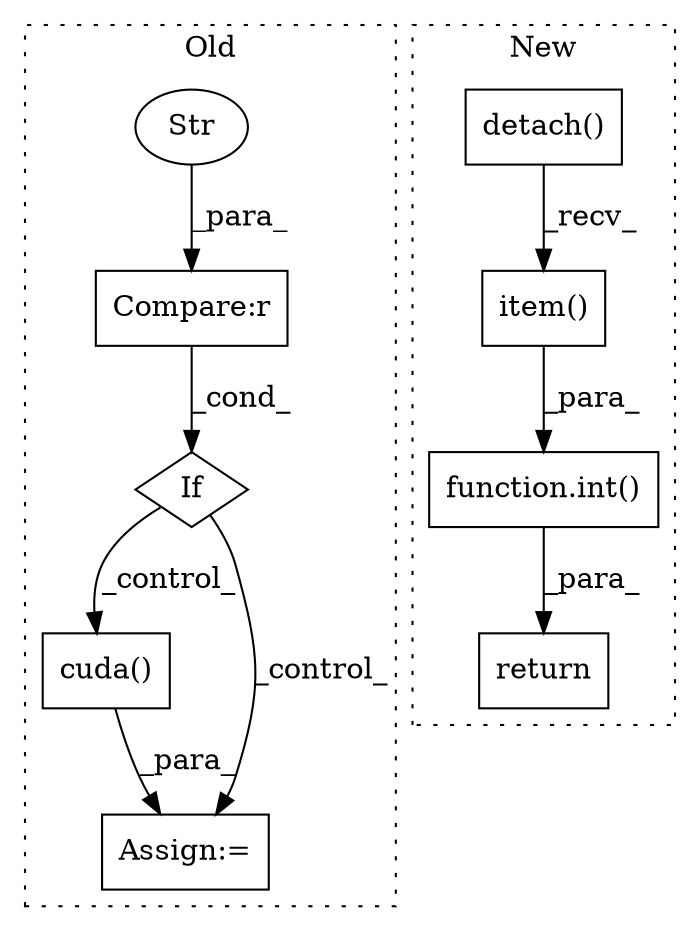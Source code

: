 digraph G {
subgraph cluster0 {
1 [label="cuda()" a="75" s="2448,2465" l="11,1" shape="box"];
4 [label="If" a="96" s="2403" l="3" shape="diamond"];
5 [label="Compare:r" a="40" s="2406" l="20" shape="box"];
6 [label="Str" a="66" s="2421" l="5" shape="ellipse"];
8 [label="Assign:=" a="68" s="2445" l="3" shape="box"];
label = "Old";
style="dotted";
}
subgraph cluster1 {
2 [label="function.int()" a="75" s="2507,2533" l="4,1" shape="box"];
3 [label="detach()" a="75" s="2511" l="15" shape="box"];
7 [label="item()" a="75" s="2511" l="22" shape="box"];
9 [label="return" a="93" s="2500" l="7" shape="box"];
label = "New";
style="dotted";
}
1 -> 8 [label="_para_"];
2 -> 9 [label="_para_"];
3 -> 7 [label="_recv_"];
4 -> 8 [label="_control_"];
4 -> 1 [label="_control_"];
5 -> 4 [label="_cond_"];
6 -> 5 [label="_para_"];
7 -> 2 [label="_para_"];
}